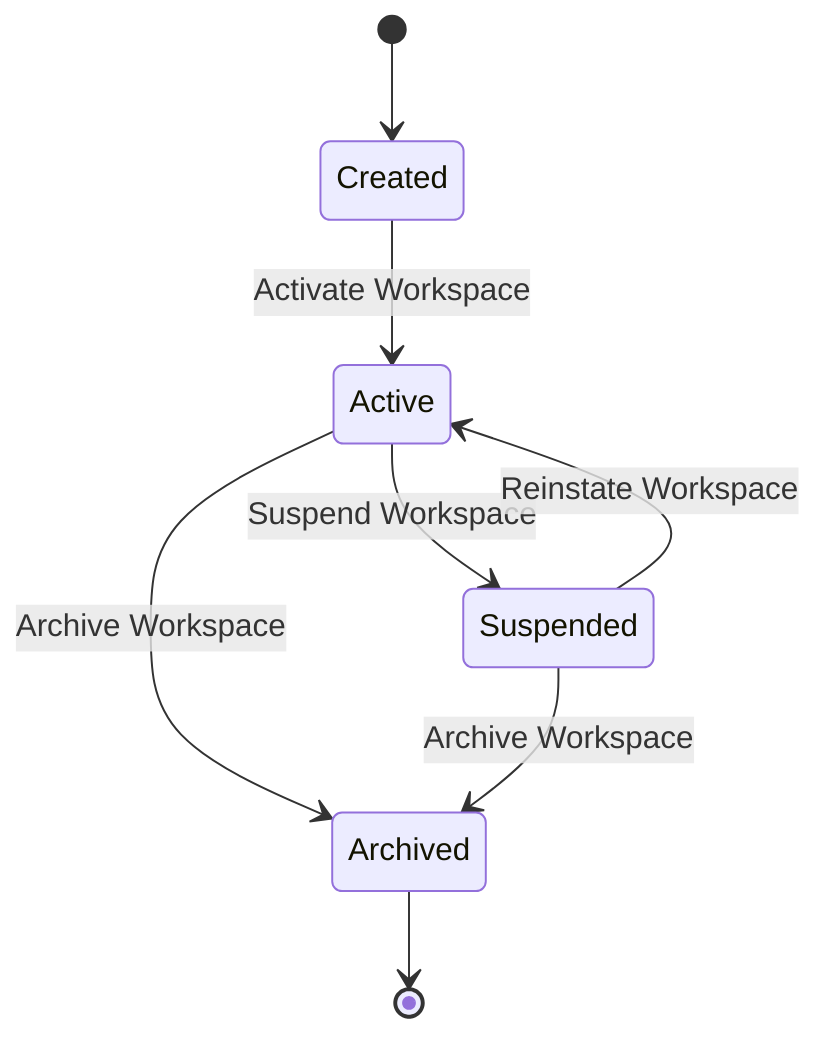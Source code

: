 stateDiagram-v2
    [*] --> Created
    Created --> Active : Activate Workspace
    Active --> Suspended : Suspend Workspace
    Suspended --> Active : Reinstate Workspace
    Active --> Archived : Archive Workspace
    Suspended --> Archived : Archive Workspace
    Archived --> [*]